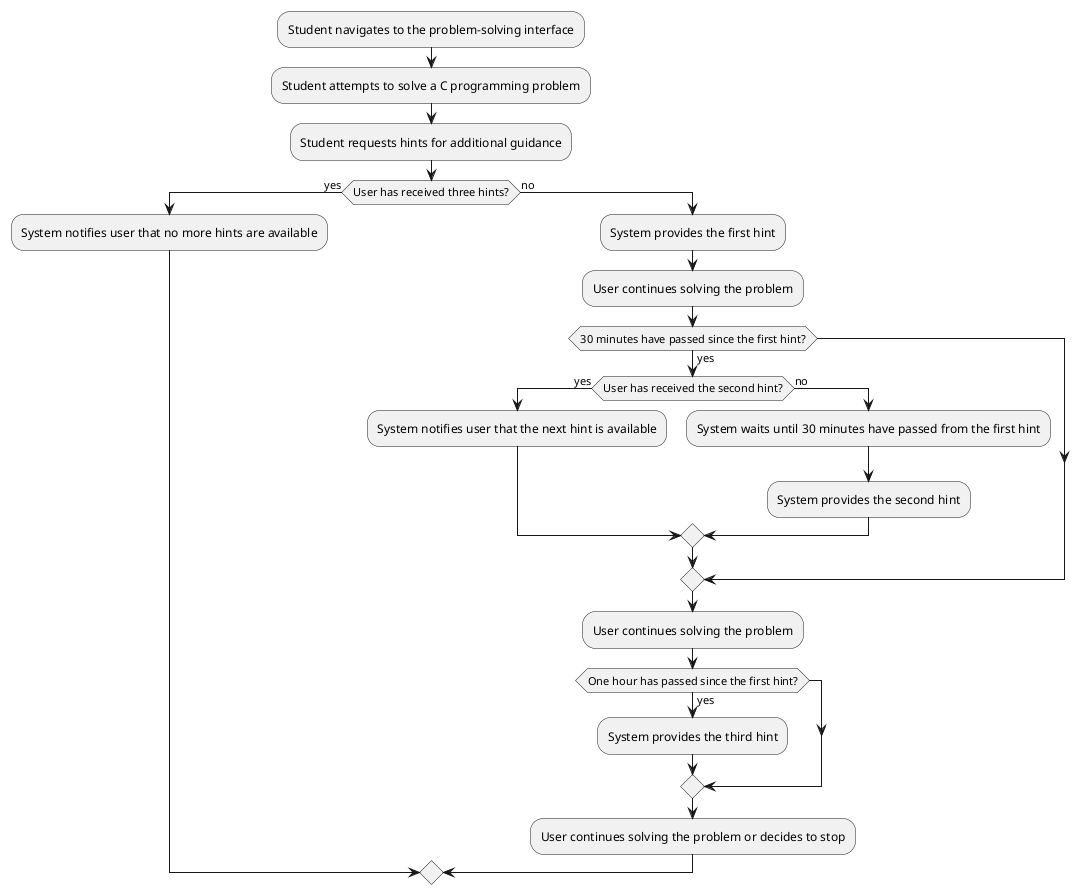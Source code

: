 @startuml

:Student navigates to the problem-solving interface;

:Student attempts to solve a C programming problem;

:Student requests hints for additional guidance;

if (User has received three hints?) then (yes)
  :System notifies user that no more hints are available;
else (no)
  :System provides the first hint;
  :User continues solving the problem;
  
  if (30 minutes have passed since the first hint?) then (yes)
    if (User has received the second hint?) then (yes)
      :System notifies user that the next hint is available;
    else (no)
      :System waits until 30 minutes have passed from the first hint;
      :System provides the second hint;
    endif
  endif
  
  :User continues solving the problem;
  
  if (One hour has passed since the first hint?) then (yes)
    :System provides the third hint;
  endif

  :User continues solving the problem or decides to stop;
endif

@enduml
